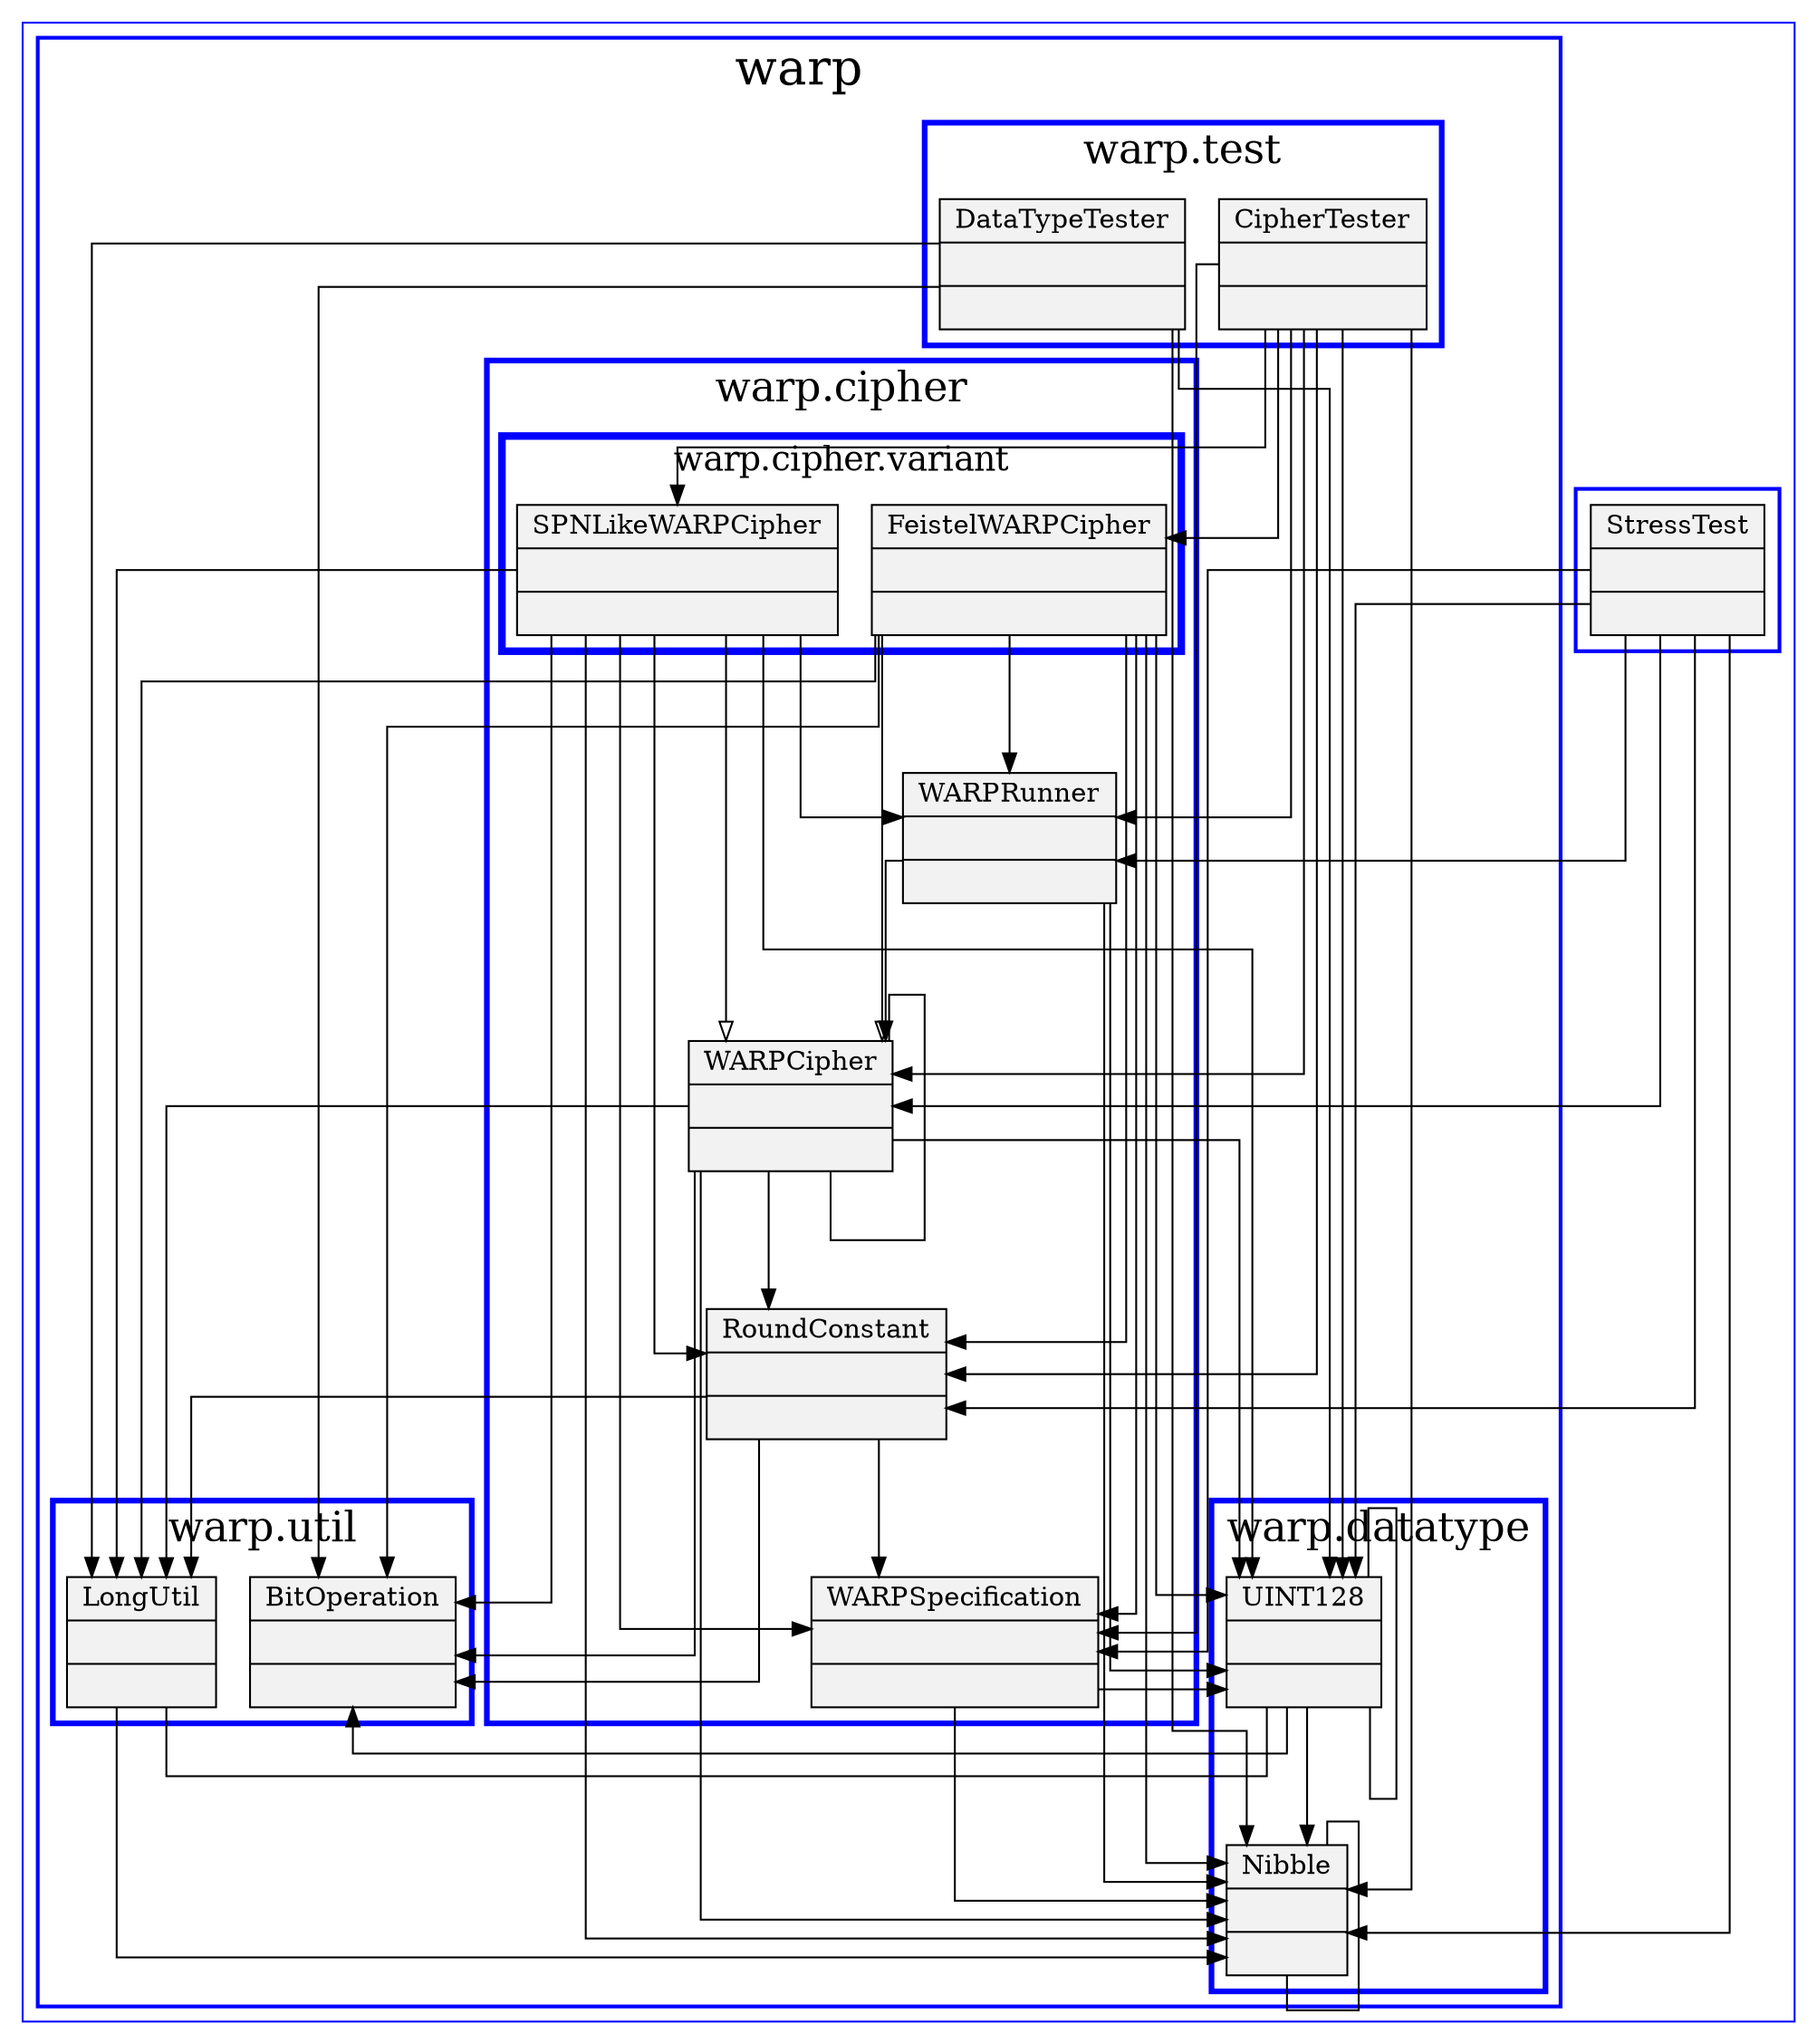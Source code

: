 digraph G {
	node[shape=record,style=filled,fillcolor=gray95];
	edge[concentrate=true];
	graph[splines = ortho, ranksep = 1, ratio = fill, color=blue];
	rankdir = TB;

	n0 [label = <{RoundConstant||}>];
	n1 [label = <{WARPCipher||}>];
	n2 [label = <{WARPRunner||}>];
	n3 [label = <{FeistelWARPCipher||}>];
	n4 [label = <{CipherTester||}>];
	n5 [label = <{WARPSpecification||}>];
	n6 [label = <{SPNLikeWARPCipher||}>];
	n7 [label = <{LongUtil||}>];
	n8 [label = <{Nibble||}>];
	n9 [label = <{UINT128||}>];
	n10 [label = <{StressTest||}>];
	n11 [label = <{BitOperation||}>];
	n12 [label = <{DataTypeTester||}>];
	subgraph cluster_{
		label = "";
		fontsize = 30;
		penwidth = 1;
		subgraph cluster_{
			label = "";
			fontsize = 26;
			penwidth = 2;
			n10;
		}
		subgraph cluster_warp{
			label = "warp";
			fontsize = 26;
			penwidth = 2;
			subgraph cluster_warp_cipher{
				label = "warp.cipher";
				fontsize = 22;
				penwidth = 3;
				n0;
				n1;
				n2;
				n5;
				subgraph cluster_warp_cipher_variant{
					label = "warp.cipher.variant";
					fontsize = 18;
					penwidth = 4;
					n3;
					n6;
				}
			}
			subgraph cluster_warp_datatype{
				label = "warp.datatype";
				fontsize = 22;
				penwidth = 3;
				n8;
				n9;
			}
			subgraph cluster_warp_test{
				label = "warp.test";
				fontsize = 22;
				penwidth = 3;
				n4;
				n12;
			}
			subgraph cluster_warp_util{
				label = "warp.util";
				fontsize = 22;
				penwidth = 3;
				n11;
				n7;
			}
		}
	}
	n0 -> n7[arrowhead=normal];
	n0 -> n11[arrowhead=normal];
	n0 -> n5[arrowhead=normal];
	n1 -> n8[arrowhead=normal];
	n1 -> n9[arrowhead=normal];
	n1 -> n7[arrowhead=normal];
	n1 -> n11[arrowhead=normal];
	n1 -> n0[arrowhead=normal];
	n1 -> n1[arrowhead=none];
	n2 -> n8[arrowhead=normal];
	n2 -> n9[arrowhead=normal];
	n2 -> n1[arrowhead=normal];
	n3 -> n1[arrowhead=onormal];
	n3 -> n0[arrowhead=normal];
	n3 -> n2[arrowhead=normal];
	n3 -> n5[arrowhead=normal];
	n3 -> n8[arrowhead=normal];
	n3 -> n9[arrowhead=normal];
	n3 -> n7[arrowhead=normal];
	n3 -> n11[arrowhead=normal];
	n4 -> n0[arrowhead=normal];
	n4 -> n1[arrowhead=normal];
	n4 -> n2[arrowhead=normal];
	n4 -> n5[arrowhead=normal];
	n4 -> n3[arrowhead=normal];
	n4 -> n6[arrowhead=normal];
	n4 -> n8[arrowhead=normal];
	n4 -> n9[arrowhead=normal];
	n5 -> n8[arrowhead=normal];
	n5 -> n9[arrowhead=normal];
	n6 -> n1[arrowhead=onormal];
	n6 -> n0[arrowhead=normal];
	n6 -> n2[arrowhead=normal];
	n6 -> n5[arrowhead=normal];
	n6 -> n8[arrowhead=normal];
	n6 -> n9[arrowhead=normal];
	n6 -> n7[arrowhead=normal];
	n6 -> n11[arrowhead=normal];
	n7 -> n8[arrowhead=normal];
	n7 -> n9[arrowhead=none];
	n8 -> n8[arrowhead=none];
	n9 -> n11[arrowhead=normal];
	n9 -> n9[arrowhead=none];
	n9 -> n8[arrowhead=normal];
	n10 -> n0[arrowhead=normal];
	n10 -> n1[arrowhead=normal];
	n10 -> n2[arrowhead=normal];
	n10 -> n5[arrowhead=normal];
	n10 -> n8[arrowhead=normal];
	n10 -> n9[arrowhead=normal];
	n12 -> n8[arrowhead=normal];
	n12 -> n9[arrowhead=normal];
	n12 -> n7[arrowhead=normal];
	n12 -> n11[arrowhead=normal];

}